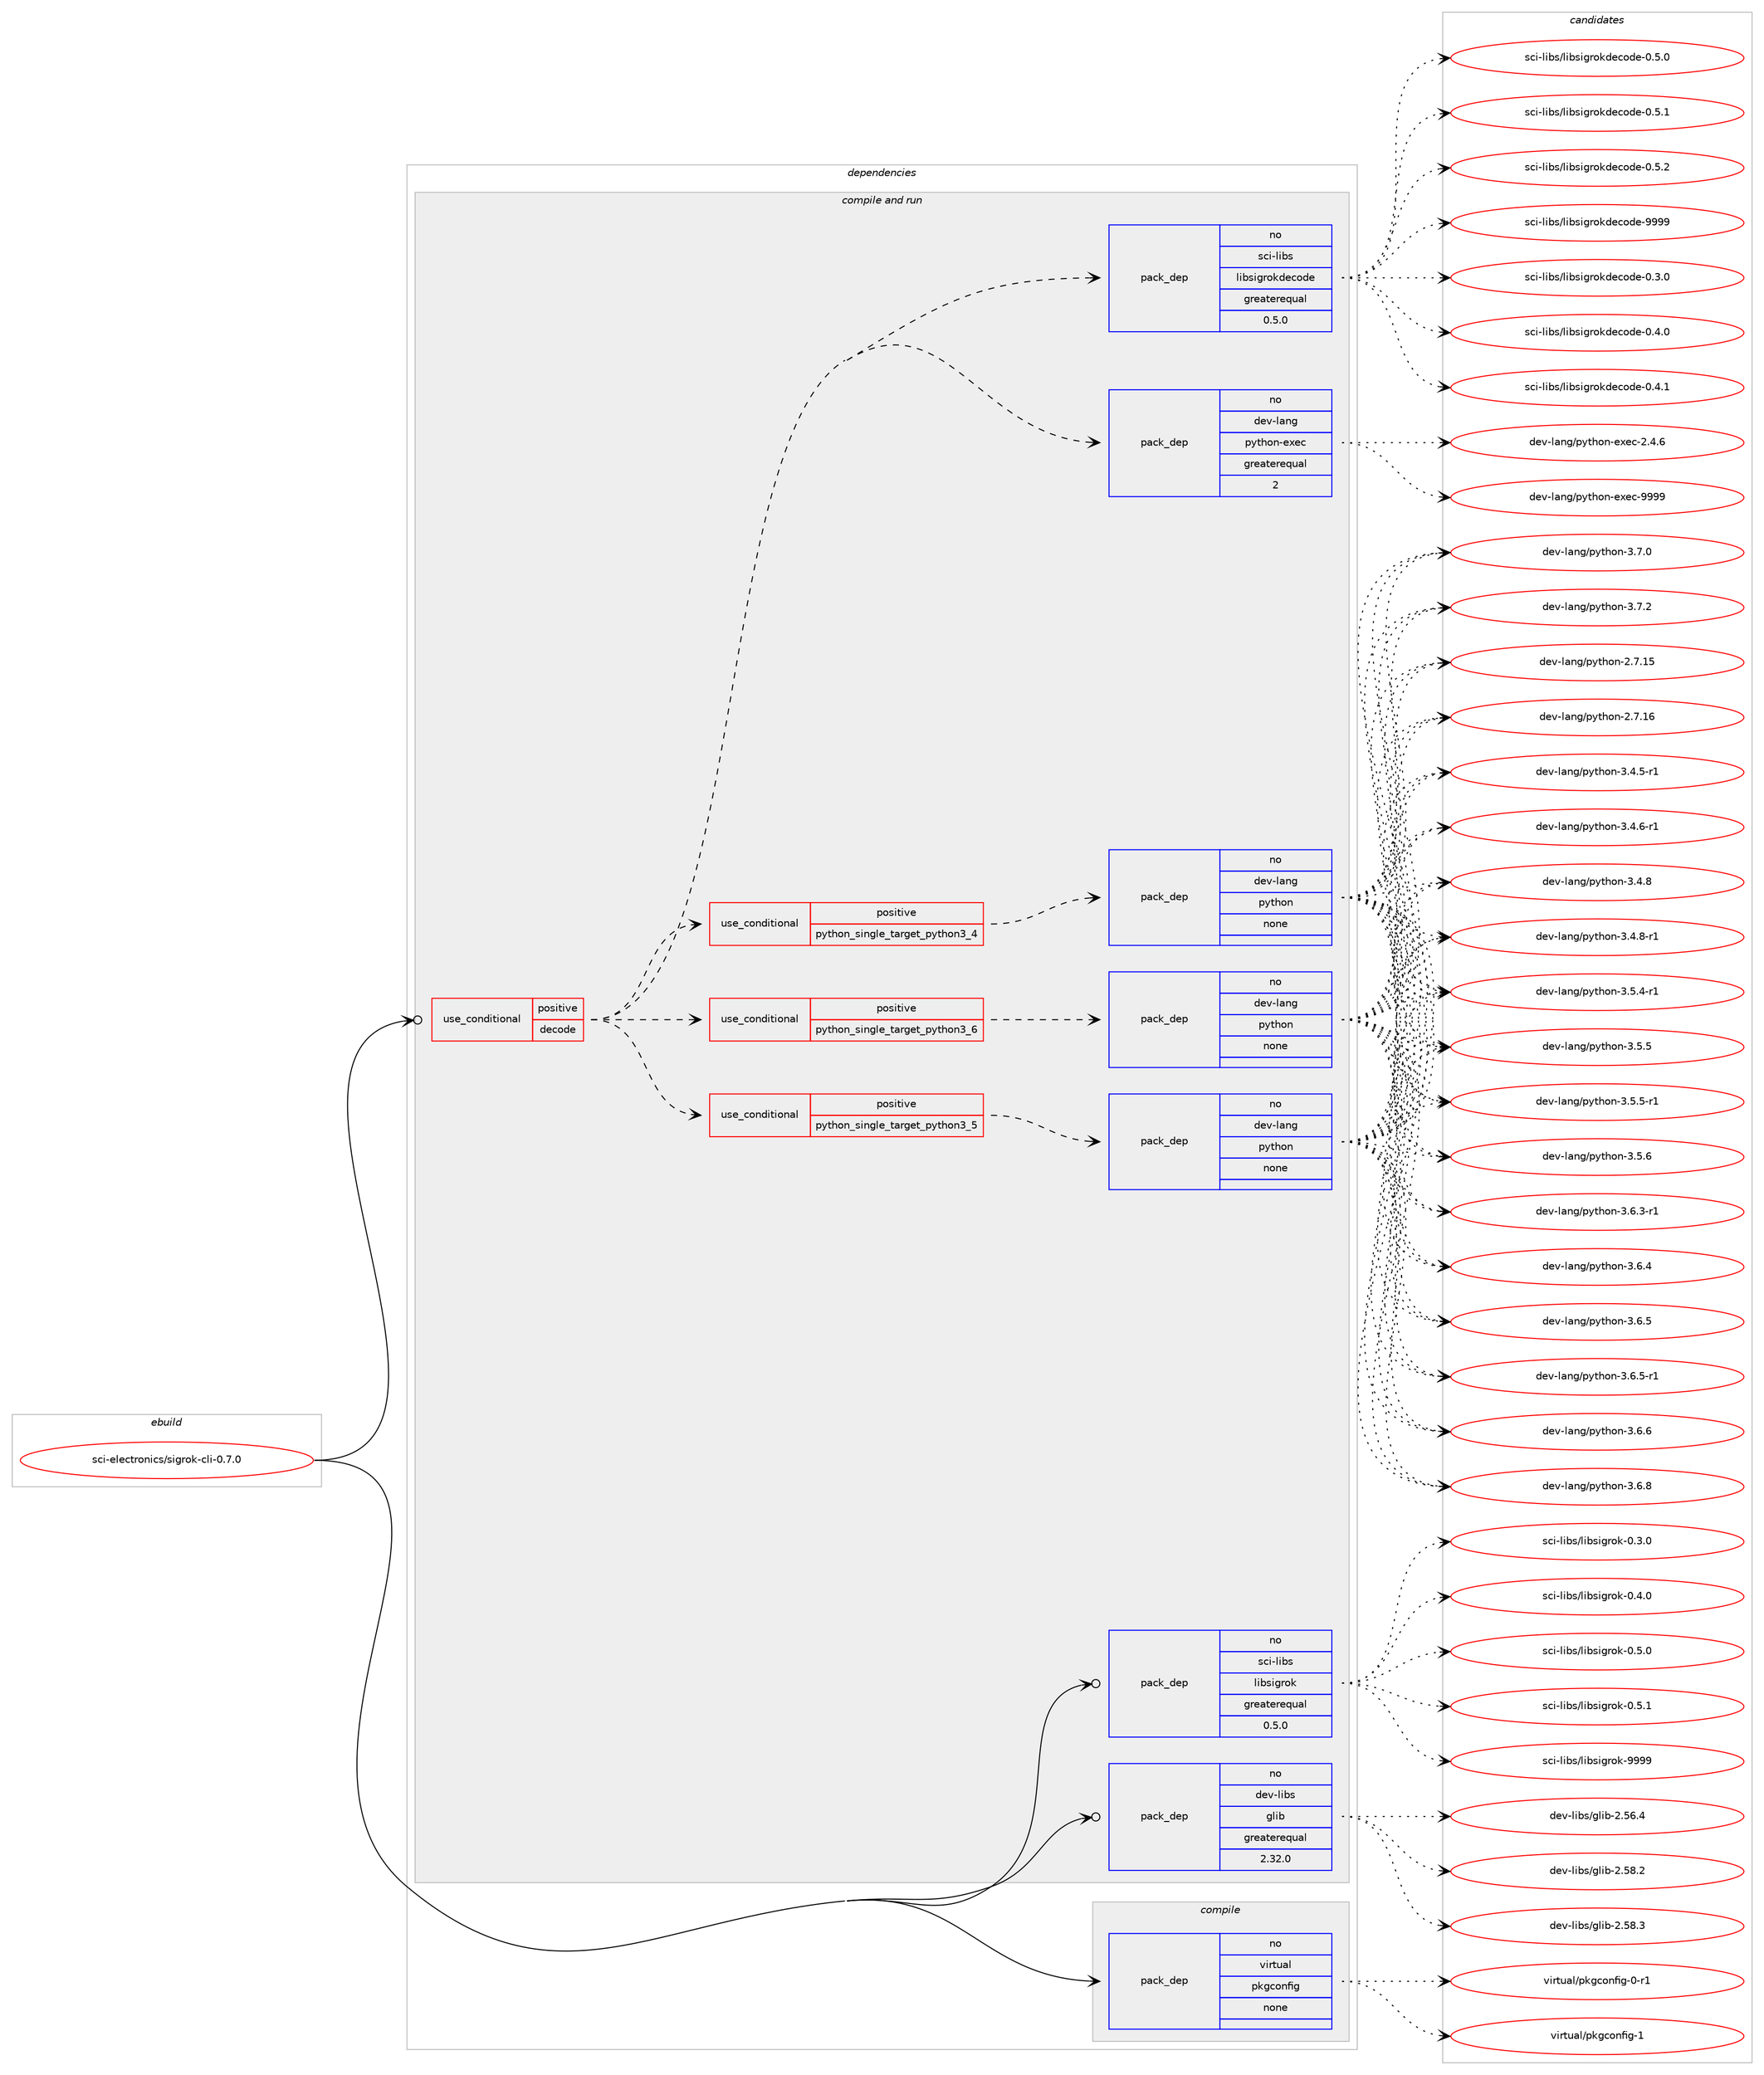 digraph prolog {

# *************
# Graph options
# *************

newrank=true;
concentrate=true;
compound=true;
graph [rankdir=LR,fontname=Helvetica,fontsize=10,ranksep=1.5];#, ranksep=2.5, nodesep=0.2];
edge  [arrowhead=vee];
node  [fontname=Helvetica,fontsize=10];

# **********
# The ebuild
# **********

subgraph cluster_leftcol {
color=gray;
rank=same;
label=<<i>ebuild</i>>;
id [label="sci-electronics/sigrok-cli-0.7.0", color=red, width=4, href="../sci-electronics/sigrok-cli-0.7.0.svg"];
}

# ****************
# The dependencies
# ****************

subgraph cluster_midcol {
color=gray;
label=<<i>dependencies</i>>;
subgraph cluster_compile {
fillcolor="#eeeeee";
style=filled;
label=<<i>compile</i>>;
subgraph pack1209758 {
dependency1690131 [label=<<TABLE BORDER="0" CELLBORDER="1" CELLSPACING="0" CELLPADDING="4" WIDTH="220"><TR><TD ROWSPAN="6" CELLPADDING="30">pack_dep</TD></TR><TR><TD WIDTH="110">no</TD></TR><TR><TD>virtual</TD></TR><TR><TD>pkgconfig</TD></TR><TR><TD>none</TD></TR><TR><TD></TD></TR></TABLE>>, shape=none, color=blue];
}
id:e -> dependency1690131:w [weight=20,style="solid",arrowhead="vee"];
}
subgraph cluster_compileandrun {
fillcolor="#eeeeee";
style=filled;
label=<<i>compile and run</i>>;
subgraph cond452689 {
dependency1690132 [label=<<TABLE BORDER="0" CELLBORDER="1" CELLSPACING="0" CELLPADDING="4"><TR><TD ROWSPAN="3" CELLPADDING="10">use_conditional</TD></TR><TR><TD>positive</TD></TR><TR><TD>decode</TD></TR></TABLE>>, shape=none, color=red];
subgraph pack1209759 {
dependency1690133 [label=<<TABLE BORDER="0" CELLBORDER="1" CELLSPACING="0" CELLPADDING="4" WIDTH="220"><TR><TD ROWSPAN="6" CELLPADDING="30">pack_dep</TD></TR><TR><TD WIDTH="110">no</TD></TR><TR><TD>sci-libs</TD></TR><TR><TD>libsigrokdecode</TD></TR><TR><TD>greaterequal</TD></TR><TR><TD>0.5.0</TD></TR></TABLE>>, shape=none, color=blue];
}
dependency1690132:e -> dependency1690133:w [weight=20,style="dashed",arrowhead="vee"];
subgraph cond452690 {
dependency1690134 [label=<<TABLE BORDER="0" CELLBORDER="1" CELLSPACING="0" CELLPADDING="4"><TR><TD ROWSPAN="3" CELLPADDING="10">use_conditional</TD></TR><TR><TD>positive</TD></TR><TR><TD>python_single_target_python3_4</TD></TR></TABLE>>, shape=none, color=red];
subgraph pack1209760 {
dependency1690135 [label=<<TABLE BORDER="0" CELLBORDER="1" CELLSPACING="0" CELLPADDING="4" WIDTH="220"><TR><TD ROWSPAN="6" CELLPADDING="30">pack_dep</TD></TR><TR><TD WIDTH="110">no</TD></TR><TR><TD>dev-lang</TD></TR><TR><TD>python</TD></TR><TR><TD>none</TD></TR><TR><TD></TD></TR></TABLE>>, shape=none, color=blue];
}
dependency1690134:e -> dependency1690135:w [weight=20,style="dashed",arrowhead="vee"];
}
dependency1690132:e -> dependency1690134:w [weight=20,style="dashed",arrowhead="vee"];
subgraph cond452691 {
dependency1690136 [label=<<TABLE BORDER="0" CELLBORDER="1" CELLSPACING="0" CELLPADDING="4"><TR><TD ROWSPAN="3" CELLPADDING="10">use_conditional</TD></TR><TR><TD>positive</TD></TR><TR><TD>python_single_target_python3_5</TD></TR></TABLE>>, shape=none, color=red];
subgraph pack1209761 {
dependency1690137 [label=<<TABLE BORDER="0" CELLBORDER="1" CELLSPACING="0" CELLPADDING="4" WIDTH="220"><TR><TD ROWSPAN="6" CELLPADDING="30">pack_dep</TD></TR><TR><TD WIDTH="110">no</TD></TR><TR><TD>dev-lang</TD></TR><TR><TD>python</TD></TR><TR><TD>none</TD></TR><TR><TD></TD></TR></TABLE>>, shape=none, color=blue];
}
dependency1690136:e -> dependency1690137:w [weight=20,style="dashed",arrowhead="vee"];
}
dependency1690132:e -> dependency1690136:w [weight=20,style="dashed",arrowhead="vee"];
subgraph cond452692 {
dependency1690138 [label=<<TABLE BORDER="0" CELLBORDER="1" CELLSPACING="0" CELLPADDING="4"><TR><TD ROWSPAN="3" CELLPADDING="10">use_conditional</TD></TR><TR><TD>positive</TD></TR><TR><TD>python_single_target_python3_6</TD></TR></TABLE>>, shape=none, color=red];
subgraph pack1209762 {
dependency1690139 [label=<<TABLE BORDER="0" CELLBORDER="1" CELLSPACING="0" CELLPADDING="4" WIDTH="220"><TR><TD ROWSPAN="6" CELLPADDING="30">pack_dep</TD></TR><TR><TD WIDTH="110">no</TD></TR><TR><TD>dev-lang</TD></TR><TR><TD>python</TD></TR><TR><TD>none</TD></TR><TR><TD></TD></TR></TABLE>>, shape=none, color=blue];
}
dependency1690138:e -> dependency1690139:w [weight=20,style="dashed",arrowhead="vee"];
}
dependency1690132:e -> dependency1690138:w [weight=20,style="dashed",arrowhead="vee"];
subgraph pack1209763 {
dependency1690140 [label=<<TABLE BORDER="0" CELLBORDER="1" CELLSPACING="0" CELLPADDING="4" WIDTH="220"><TR><TD ROWSPAN="6" CELLPADDING="30">pack_dep</TD></TR><TR><TD WIDTH="110">no</TD></TR><TR><TD>dev-lang</TD></TR><TR><TD>python-exec</TD></TR><TR><TD>greaterequal</TD></TR><TR><TD>2</TD></TR></TABLE>>, shape=none, color=blue];
}
dependency1690132:e -> dependency1690140:w [weight=20,style="dashed",arrowhead="vee"];
}
id:e -> dependency1690132:w [weight=20,style="solid",arrowhead="odotvee"];
subgraph pack1209764 {
dependency1690141 [label=<<TABLE BORDER="0" CELLBORDER="1" CELLSPACING="0" CELLPADDING="4" WIDTH="220"><TR><TD ROWSPAN="6" CELLPADDING="30">pack_dep</TD></TR><TR><TD WIDTH="110">no</TD></TR><TR><TD>dev-libs</TD></TR><TR><TD>glib</TD></TR><TR><TD>greaterequal</TD></TR><TR><TD>2.32.0</TD></TR></TABLE>>, shape=none, color=blue];
}
id:e -> dependency1690141:w [weight=20,style="solid",arrowhead="odotvee"];
subgraph pack1209765 {
dependency1690142 [label=<<TABLE BORDER="0" CELLBORDER="1" CELLSPACING="0" CELLPADDING="4" WIDTH="220"><TR><TD ROWSPAN="6" CELLPADDING="30">pack_dep</TD></TR><TR><TD WIDTH="110">no</TD></TR><TR><TD>sci-libs</TD></TR><TR><TD>libsigrok</TD></TR><TR><TD>greaterequal</TD></TR><TR><TD>0.5.0</TD></TR></TABLE>>, shape=none, color=blue];
}
id:e -> dependency1690142:w [weight=20,style="solid",arrowhead="odotvee"];
}
subgraph cluster_run {
fillcolor="#eeeeee";
style=filled;
label=<<i>run</i>>;
}
}

# **************
# The candidates
# **************

subgraph cluster_choices {
rank=same;
color=gray;
label=<<i>candidates</i>>;

subgraph choice1209758 {
color=black;
nodesep=1;
choice11810511411611797108471121071039911111010210510345484511449 [label="virtual/pkgconfig-0-r1", color=red, width=4,href="../virtual/pkgconfig-0-r1.svg"];
choice1181051141161179710847112107103991111101021051034549 [label="virtual/pkgconfig-1", color=red, width=4,href="../virtual/pkgconfig-1.svg"];
dependency1690131:e -> choice11810511411611797108471121071039911111010210510345484511449:w [style=dotted,weight="100"];
dependency1690131:e -> choice1181051141161179710847112107103991111101021051034549:w [style=dotted,weight="100"];
}
subgraph choice1209759 {
color=black;
nodesep=1;
choice115991054510810598115471081059811510510311411110710010199111100101454846514648 [label="sci-libs/libsigrokdecode-0.3.0", color=red, width=4,href="../sci-libs/libsigrokdecode-0.3.0.svg"];
choice115991054510810598115471081059811510510311411110710010199111100101454846524648 [label="sci-libs/libsigrokdecode-0.4.0", color=red, width=4,href="../sci-libs/libsigrokdecode-0.4.0.svg"];
choice115991054510810598115471081059811510510311411110710010199111100101454846524649 [label="sci-libs/libsigrokdecode-0.4.1", color=red, width=4,href="../sci-libs/libsigrokdecode-0.4.1.svg"];
choice115991054510810598115471081059811510510311411110710010199111100101454846534648 [label="sci-libs/libsigrokdecode-0.5.0", color=red, width=4,href="../sci-libs/libsigrokdecode-0.5.0.svg"];
choice115991054510810598115471081059811510510311411110710010199111100101454846534649 [label="sci-libs/libsigrokdecode-0.5.1", color=red, width=4,href="../sci-libs/libsigrokdecode-0.5.1.svg"];
choice115991054510810598115471081059811510510311411110710010199111100101454846534650 [label="sci-libs/libsigrokdecode-0.5.2", color=red, width=4,href="../sci-libs/libsigrokdecode-0.5.2.svg"];
choice1159910545108105981154710810598115105103114111107100101991111001014557575757 [label="sci-libs/libsigrokdecode-9999", color=red, width=4,href="../sci-libs/libsigrokdecode-9999.svg"];
dependency1690133:e -> choice115991054510810598115471081059811510510311411110710010199111100101454846514648:w [style=dotted,weight="100"];
dependency1690133:e -> choice115991054510810598115471081059811510510311411110710010199111100101454846524648:w [style=dotted,weight="100"];
dependency1690133:e -> choice115991054510810598115471081059811510510311411110710010199111100101454846524649:w [style=dotted,weight="100"];
dependency1690133:e -> choice115991054510810598115471081059811510510311411110710010199111100101454846534648:w [style=dotted,weight="100"];
dependency1690133:e -> choice115991054510810598115471081059811510510311411110710010199111100101454846534649:w [style=dotted,weight="100"];
dependency1690133:e -> choice115991054510810598115471081059811510510311411110710010199111100101454846534650:w [style=dotted,weight="100"];
dependency1690133:e -> choice1159910545108105981154710810598115105103114111107100101991111001014557575757:w [style=dotted,weight="100"];
}
subgraph choice1209760 {
color=black;
nodesep=1;
choice10010111845108971101034711212111610411111045504655464953 [label="dev-lang/python-2.7.15", color=red, width=4,href="../dev-lang/python-2.7.15.svg"];
choice10010111845108971101034711212111610411111045504655464954 [label="dev-lang/python-2.7.16", color=red, width=4,href="../dev-lang/python-2.7.16.svg"];
choice1001011184510897110103471121211161041111104551465246534511449 [label="dev-lang/python-3.4.5-r1", color=red, width=4,href="../dev-lang/python-3.4.5-r1.svg"];
choice1001011184510897110103471121211161041111104551465246544511449 [label="dev-lang/python-3.4.6-r1", color=red, width=4,href="../dev-lang/python-3.4.6-r1.svg"];
choice100101118451089711010347112121116104111110455146524656 [label="dev-lang/python-3.4.8", color=red, width=4,href="../dev-lang/python-3.4.8.svg"];
choice1001011184510897110103471121211161041111104551465246564511449 [label="dev-lang/python-3.4.8-r1", color=red, width=4,href="../dev-lang/python-3.4.8-r1.svg"];
choice1001011184510897110103471121211161041111104551465346524511449 [label="dev-lang/python-3.5.4-r1", color=red, width=4,href="../dev-lang/python-3.5.4-r1.svg"];
choice100101118451089711010347112121116104111110455146534653 [label="dev-lang/python-3.5.5", color=red, width=4,href="../dev-lang/python-3.5.5.svg"];
choice1001011184510897110103471121211161041111104551465346534511449 [label="dev-lang/python-3.5.5-r1", color=red, width=4,href="../dev-lang/python-3.5.5-r1.svg"];
choice100101118451089711010347112121116104111110455146534654 [label="dev-lang/python-3.5.6", color=red, width=4,href="../dev-lang/python-3.5.6.svg"];
choice1001011184510897110103471121211161041111104551465446514511449 [label="dev-lang/python-3.6.3-r1", color=red, width=4,href="../dev-lang/python-3.6.3-r1.svg"];
choice100101118451089711010347112121116104111110455146544652 [label="dev-lang/python-3.6.4", color=red, width=4,href="../dev-lang/python-3.6.4.svg"];
choice100101118451089711010347112121116104111110455146544653 [label="dev-lang/python-3.6.5", color=red, width=4,href="../dev-lang/python-3.6.5.svg"];
choice1001011184510897110103471121211161041111104551465446534511449 [label="dev-lang/python-3.6.5-r1", color=red, width=4,href="../dev-lang/python-3.6.5-r1.svg"];
choice100101118451089711010347112121116104111110455146544654 [label="dev-lang/python-3.6.6", color=red, width=4,href="../dev-lang/python-3.6.6.svg"];
choice100101118451089711010347112121116104111110455146544656 [label="dev-lang/python-3.6.8", color=red, width=4,href="../dev-lang/python-3.6.8.svg"];
choice100101118451089711010347112121116104111110455146554648 [label="dev-lang/python-3.7.0", color=red, width=4,href="../dev-lang/python-3.7.0.svg"];
choice100101118451089711010347112121116104111110455146554650 [label="dev-lang/python-3.7.2", color=red, width=4,href="../dev-lang/python-3.7.2.svg"];
dependency1690135:e -> choice10010111845108971101034711212111610411111045504655464953:w [style=dotted,weight="100"];
dependency1690135:e -> choice10010111845108971101034711212111610411111045504655464954:w [style=dotted,weight="100"];
dependency1690135:e -> choice1001011184510897110103471121211161041111104551465246534511449:w [style=dotted,weight="100"];
dependency1690135:e -> choice1001011184510897110103471121211161041111104551465246544511449:w [style=dotted,weight="100"];
dependency1690135:e -> choice100101118451089711010347112121116104111110455146524656:w [style=dotted,weight="100"];
dependency1690135:e -> choice1001011184510897110103471121211161041111104551465246564511449:w [style=dotted,weight="100"];
dependency1690135:e -> choice1001011184510897110103471121211161041111104551465346524511449:w [style=dotted,weight="100"];
dependency1690135:e -> choice100101118451089711010347112121116104111110455146534653:w [style=dotted,weight="100"];
dependency1690135:e -> choice1001011184510897110103471121211161041111104551465346534511449:w [style=dotted,weight="100"];
dependency1690135:e -> choice100101118451089711010347112121116104111110455146534654:w [style=dotted,weight="100"];
dependency1690135:e -> choice1001011184510897110103471121211161041111104551465446514511449:w [style=dotted,weight="100"];
dependency1690135:e -> choice100101118451089711010347112121116104111110455146544652:w [style=dotted,weight="100"];
dependency1690135:e -> choice100101118451089711010347112121116104111110455146544653:w [style=dotted,weight="100"];
dependency1690135:e -> choice1001011184510897110103471121211161041111104551465446534511449:w [style=dotted,weight="100"];
dependency1690135:e -> choice100101118451089711010347112121116104111110455146544654:w [style=dotted,weight="100"];
dependency1690135:e -> choice100101118451089711010347112121116104111110455146544656:w [style=dotted,weight="100"];
dependency1690135:e -> choice100101118451089711010347112121116104111110455146554648:w [style=dotted,weight="100"];
dependency1690135:e -> choice100101118451089711010347112121116104111110455146554650:w [style=dotted,weight="100"];
}
subgraph choice1209761 {
color=black;
nodesep=1;
choice10010111845108971101034711212111610411111045504655464953 [label="dev-lang/python-2.7.15", color=red, width=4,href="../dev-lang/python-2.7.15.svg"];
choice10010111845108971101034711212111610411111045504655464954 [label="dev-lang/python-2.7.16", color=red, width=4,href="../dev-lang/python-2.7.16.svg"];
choice1001011184510897110103471121211161041111104551465246534511449 [label="dev-lang/python-3.4.5-r1", color=red, width=4,href="../dev-lang/python-3.4.5-r1.svg"];
choice1001011184510897110103471121211161041111104551465246544511449 [label="dev-lang/python-3.4.6-r1", color=red, width=4,href="../dev-lang/python-3.4.6-r1.svg"];
choice100101118451089711010347112121116104111110455146524656 [label="dev-lang/python-3.4.8", color=red, width=4,href="../dev-lang/python-3.4.8.svg"];
choice1001011184510897110103471121211161041111104551465246564511449 [label="dev-lang/python-3.4.8-r1", color=red, width=4,href="../dev-lang/python-3.4.8-r1.svg"];
choice1001011184510897110103471121211161041111104551465346524511449 [label="dev-lang/python-3.5.4-r1", color=red, width=4,href="../dev-lang/python-3.5.4-r1.svg"];
choice100101118451089711010347112121116104111110455146534653 [label="dev-lang/python-3.5.5", color=red, width=4,href="../dev-lang/python-3.5.5.svg"];
choice1001011184510897110103471121211161041111104551465346534511449 [label="dev-lang/python-3.5.5-r1", color=red, width=4,href="../dev-lang/python-3.5.5-r1.svg"];
choice100101118451089711010347112121116104111110455146534654 [label="dev-lang/python-3.5.6", color=red, width=4,href="../dev-lang/python-3.5.6.svg"];
choice1001011184510897110103471121211161041111104551465446514511449 [label="dev-lang/python-3.6.3-r1", color=red, width=4,href="../dev-lang/python-3.6.3-r1.svg"];
choice100101118451089711010347112121116104111110455146544652 [label="dev-lang/python-3.6.4", color=red, width=4,href="../dev-lang/python-3.6.4.svg"];
choice100101118451089711010347112121116104111110455146544653 [label="dev-lang/python-3.6.5", color=red, width=4,href="../dev-lang/python-3.6.5.svg"];
choice1001011184510897110103471121211161041111104551465446534511449 [label="dev-lang/python-3.6.5-r1", color=red, width=4,href="../dev-lang/python-3.6.5-r1.svg"];
choice100101118451089711010347112121116104111110455146544654 [label="dev-lang/python-3.6.6", color=red, width=4,href="../dev-lang/python-3.6.6.svg"];
choice100101118451089711010347112121116104111110455146544656 [label="dev-lang/python-3.6.8", color=red, width=4,href="../dev-lang/python-3.6.8.svg"];
choice100101118451089711010347112121116104111110455146554648 [label="dev-lang/python-3.7.0", color=red, width=4,href="../dev-lang/python-3.7.0.svg"];
choice100101118451089711010347112121116104111110455146554650 [label="dev-lang/python-3.7.2", color=red, width=4,href="../dev-lang/python-3.7.2.svg"];
dependency1690137:e -> choice10010111845108971101034711212111610411111045504655464953:w [style=dotted,weight="100"];
dependency1690137:e -> choice10010111845108971101034711212111610411111045504655464954:w [style=dotted,weight="100"];
dependency1690137:e -> choice1001011184510897110103471121211161041111104551465246534511449:w [style=dotted,weight="100"];
dependency1690137:e -> choice1001011184510897110103471121211161041111104551465246544511449:w [style=dotted,weight="100"];
dependency1690137:e -> choice100101118451089711010347112121116104111110455146524656:w [style=dotted,weight="100"];
dependency1690137:e -> choice1001011184510897110103471121211161041111104551465246564511449:w [style=dotted,weight="100"];
dependency1690137:e -> choice1001011184510897110103471121211161041111104551465346524511449:w [style=dotted,weight="100"];
dependency1690137:e -> choice100101118451089711010347112121116104111110455146534653:w [style=dotted,weight="100"];
dependency1690137:e -> choice1001011184510897110103471121211161041111104551465346534511449:w [style=dotted,weight="100"];
dependency1690137:e -> choice100101118451089711010347112121116104111110455146534654:w [style=dotted,weight="100"];
dependency1690137:e -> choice1001011184510897110103471121211161041111104551465446514511449:w [style=dotted,weight="100"];
dependency1690137:e -> choice100101118451089711010347112121116104111110455146544652:w [style=dotted,weight="100"];
dependency1690137:e -> choice100101118451089711010347112121116104111110455146544653:w [style=dotted,weight="100"];
dependency1690137:e -> choice1001011184510897110103471121211161041111104551465446534511449:w [style=dotted,weight="100"];
dependency1690137:e -> choice100101118451089711010347112121116104111110455146544654:w [style=dotted,weight="100"];
dependency1690137:e -> choice100101118451089711010347112121116104111110455146544656:w [style=dotted,weight="100"];
dependency1690137:e -> choice100101118451089711010347112121116104111110455146554648:w [style=dotted,weight="100"];
dependency1690137:e -> choice100101118451089711010347112121116104111110455146554650:w [style=dotted,weight="100"];
}
subgraph choice1209762 {
color=black;
nodesep=1;
choice10010111845108971101034711212111610411111045504655464953 [label="dev-lang/python-2.7.15", color=red, width=4,href="../dev-lang/python-2.7.15.svg"];
choice10010111845108971101034711212111610411111045504655464954 [label="dev-lang/python-2.7.16", color=red, width=4,href="../dev-lang/python-2.7.16.svg"];
choice1001011184510897110103471121211161041111104551465246534511449 [label="dev-lang/python-3.4.5-r1", color=red, width=4,href="../dev-lang/python-3.4.5-r1.svg"];
choice1001011184510897110103471121211161041111104551465246544511449 [label="dev-lang/python-3.4.6-r1", color=red, width=4,href="../dev-lang/python-3.4.6-r1.svg"];
choice100101118451089711010347112121116104111110455146524656 [label="dev-lang/python-3.4.8", color=red, width=4,href="../dev-lang/python-3.4.8.svg"];
choice1001011184510897110103471121211161041111104551465246564511449 [label="dev-lang/python-3.4.8-r1", color=red, width=4,href="../dev-lang/python-3.4.8-r1.svg"];
choice1001011184510897110103471121211161041111104551465346524511449 [label="dev-lang/python-3.5.4-r1", color=red, width=4,href="../dev-lang/python-3.5.4-r1.svg"];
choice100101118451089711010347112121116104111110455146534653 [label="dev-lang/python-3.5.5", color=red, width=4,href="../dev-lang/python-3.5.5.svg"];
choice1001011184510897110103471121211161041111104551465346534511449 [label="dev-lang/python-3.5.5-r1", color=red, width=4,href="../dev-lang/python-3.5.5-r1.svg"];
choice100101118451089711010347112121116104111110455146534654 [label="dev-lang/python-3.5.6", color=red, width=4,href="../dev-lang/python-3.5.6.svg"];
choice1001011184510897110103471121211161041111104551465446514511449 [label="dev-lang/python-3.6.3-r1", color=red, width=4,href="../dev-lang/python-3.6.3-r1.svg"];
choice100101118451089711010347112121116104111110455146544652 [label="dev-lang/python-3.6.4", color=red, width=4,href="../dev-lang/python-3.6.4.svg"];
choice100101118451089711010347112121116104111110455146544653 [label="dev-lang/python-3.6.5", color=red, width=4,href="../dev-lang/python-3.6.5.svg"];
choice1001011184510897110103471121211161041111104551465446534511449 [label="dev-lang/python-3.6.5-r1", color=red, width=4,href="../dev-lang/python-3.6.5-r1.svg"];
choice100101118451089711010347112121116104111110455146544654 [label="dev-lang/python-3.6.6", color=red, width=4,href="../dev-lang/python-3.6.6.svg"];
choice100101118451089711010347112121116104111110455146544656 [label="dev-lang/python-3.6.8", color=red, width=4,href="../dev-lang/python-3.6.8.svg"];
choice100101118451089711010347112121116104111110455146554648 [label="dev-lang/python-3.7.0", color=red, width=4,href="../dev-lang/python-3.7.0.svg"];
choice100101118451089711010347112121116104111110455146554650 [label="dev-lang/python-3.7.2", color=red, width=4,href="../dev-lang/python-3.7.2.svg"];
dependency1690139:e -> choice10010111845108971101034711212111610411111045504655464953:w [style=dotted,weight="100"];
dependency1690139:e -> choice10010111845108971101034711212111610411111045504655464954:w [style=dotted,weight="100"];
dependency1690139:e -> choice1001011184510897110103471121211161041111104551465246534511449:w [style=dotted,weight="100"];
dependency1690139:e -> choice1001011184510897110103471121211161041111104551465246544511449:w [style=dotted,weight="100"];
dependency1690139:e -> choice100101118451089711010347112121116104111110455146524656:w [style=dotted,weight="100"];
dependency1690139:e -> choice1001011184510897110103471121211161041111104551465246564511449:w [style=dotted,weight="100"];
dependency1690139:e -> choice1001011184510897110103471121211161041111104551465346524511449:w [style=dotted,weight="100"];
dependency1690139:e -> choice100101118451089711010347112121116104111110455146534653:w [style=dotted,weight="100"];
dependency1690139:e -> choice1001011184510897110103471121211161041111104551465346534511449:w [style=dotted,weight="100"];
dependency1690139:e -> choice100101118451089711010347112121116104111110455146534654:w [style=dotted,weight="100"];
dependency1690139:e -> choice1001011184510897110103471121211161041111104551465446514511449:w [style=dotted,weight="100"];
dependency1690139:e -> choice100101118451089711010347112121116104111110455146544652:w [style=dotted,weight="100"];
dependency1690139:e -> choice100101118451089711010347112121116104111110455146544653:w [style=dotted,weight="100"];
dependency1690139:e -> choice1001011184510897110103471121211161041111104551465446534511449:w [style=dotted,weight="100"];
dependency1690139:e -> choice100101118451089711010347112121116104111110455146544654:w [style=dotted,weight="100"];
dependency1690139:e -> choice100101118451089711010347112121116104111110455146544656:w [style=dotted,weight="100"];
dependency1690139:e -> choice100101118451089711010347112121116104111110455146554648:w [style=dotted,weight="100"];
dependency1690139:e -> choice100101118451089711010347112121116104111110455146554650:w [style=dotted,weight="100"];
}
subgraph choice1209763 {
color=black;
nodesep=1;
choice1001011184510897110103471121211161041111104510112010199455046524654 [label="dev-lang/python-exec-2.4.6", color=red, width=4,href="../dev-lang/python-exec-2.4.6.svg"];
choice10010111845108971101034711212111610411111045101120101994557575757 [label="dev-lang/python-exec-9999", color=red, width=4,href="../dev-lang/python-exec-9999.svg"];
dependency1690140:e -> choice1001011184510897110103471121211161041111104510112010199455046524654:w [style=dotted,weight="100"];
dependency1690140:e -> choice10010111845108971101034711212111610411111045101120101994557575757:w [style=dotted,weight="100"];
}
subgraph choice1209764 {
color=black;
nodesep=1;
choice1001011184510810598115471031081059845504653544652 [label="dev-libs/glib-2.56.4", color=red, width=4,href="../dev-libs/glib-2.56.4.svg"];
choice1001011184510810598115471031081059845504653564650 [label="dev-libs/glib-2.58.2", color=red, width=4,href="../dev-libs/glib-2.58.2.svg"];
choice1001011184510810598115471031081059845504653564651 [label="dev-libs/glib-2.58.3", color=red, width=4,href="../dev-libs/glib-2.58.3.svg"];
dependency1690141:e -> choice1001011184510810598115471031081059845504653544652:w [style=dotted,weight="100"];
dependency1690141:e -> choice1001011184510810598115471031081059845504653564650:w [style=dotted,weight="100"];
dependency1690141:e -> choice1001011184510810598115471031081059845504653564651:w [style=dotted,weight="100"];
}
subgraph choice1209765 {
color=black;
nodesep=1;
choice1159910545108105981154710810598115105103114111107454846514648 [label="sci-libs/libsigrok-0.3.0", color=red, width=4,href="../sci-libs/libsigrok-0.3.0.svg"];
choice1159910545108105981154710810598115105103114111107454846524648 [label="sci-libs/libsigrok-0.4.0", color=red, width=4,href="../sci-libs/libsigrok-0.4.0.svg"];
choice1159910545108105981154710810598115105103114111107454846534648 [label="sci-libs/libsigrok-0.5.0", color=red, width=4,href="../sci-libs/libsigrok-0.5.0.svg"];
choice1159910545108105981154710810598115105103114111107454846534649 [label="sci-libs/libsigrok-0.5.1", color=red, width=4,href="../sci-libs/libsigrok-0.5.1.svg"];
choice11599105451081059811547108105981151051031141111074557575757 [label="sci-libs/libsigrok-9999", color=red, width=4,href="../sci-libs/libsigrok-9999.svg"];
dependency1690142:e -> choice1159910545108105981154710810598115105103114111107454846514648:w [style=dotted,weight="100"];
dependency1690142:e -> choice1159910545108105981154710810598115105103114111107454846524648:w [style=dotted,weight="100"];
dependency1690142:e -> choice1159910545108105981154710810598115105103114111107454846534648:w [style=dotted,weight="100"];
dependency1690142:e -> choice1159910545108105981154710810598115105103114111107454846534649:w [style=dotted,weight="100"];
dependency1690142:e -> choice11599105451081059811547108105981151051031141111074557575757:w [style=dotted,weight="100"];
}
}

}
